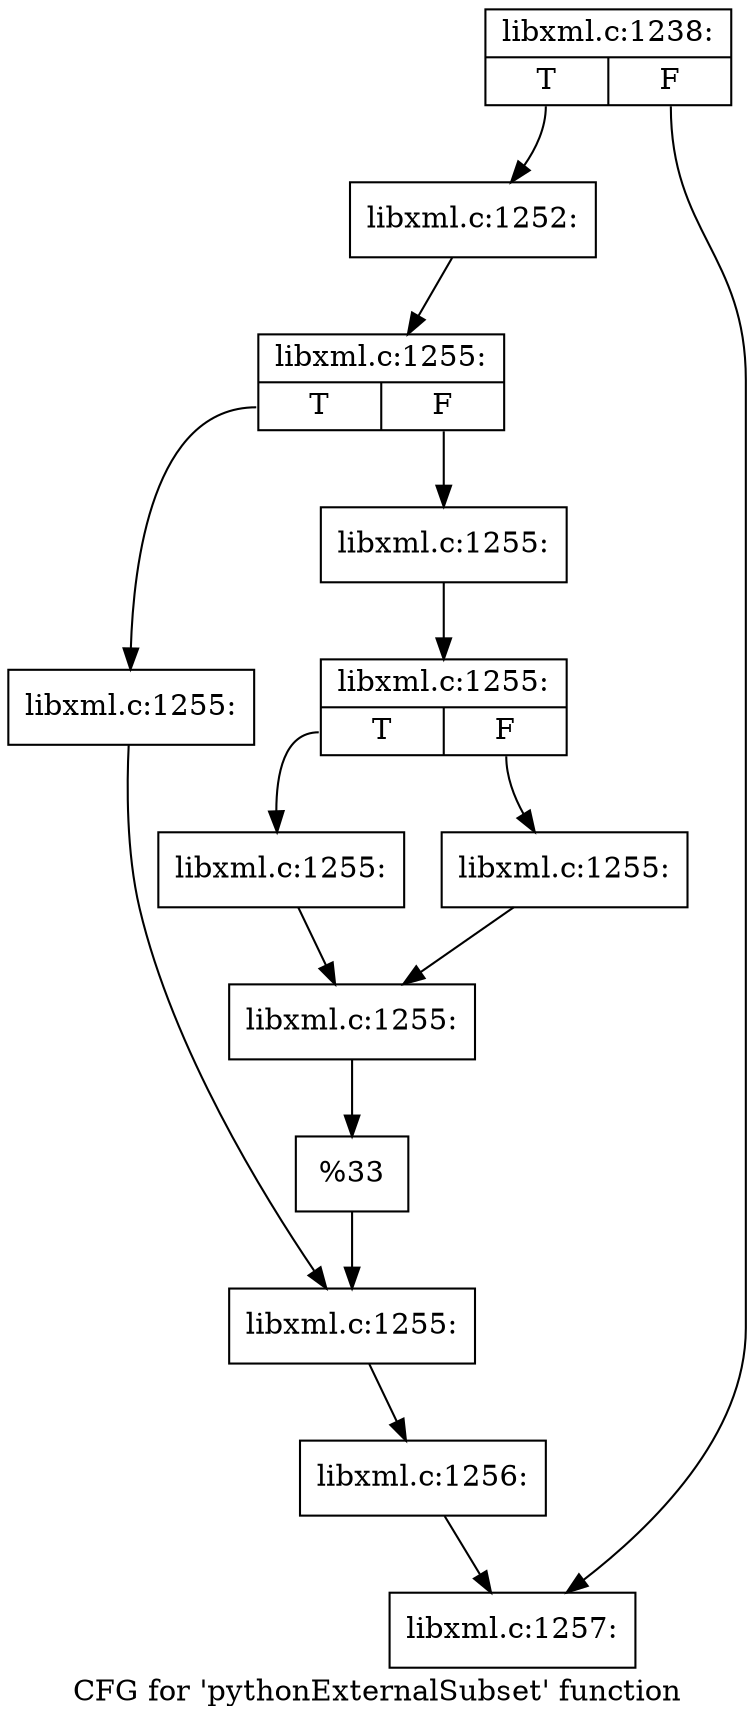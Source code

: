 digraph "CFG for 'pythonExternalSubset' function" {
	label="CFG for 'pythonExternalSubset' function";

	Node0x54a49d0 [shape=record,label="{libxml.c:1238:|{<s0>T|<s1>F}}"];
	Node0x54a49d0:s0 -> Node0x54a72f0;
	Node0x54a49d0:s1 -> Node0x54a7340;
	Node0x54a72f0 [shape=record,label="{libxml.c:1252:}"];
	Node0x54a72f0 -> Node0x54a7e20;
	Node0x54a7e20 [shape=record,label="{libxml.c:1255:|{<s0>T|<s1>F}}"];
	Node0x54a7e20:s0 -> Node0x54a80c0;
	Node0x54a7e20:s1 -> Node0x54a8160;
	Node0x54a80c0 [shape=record,label="{libxml.c:1255:}"];
	Node0x54a80c0 -> Node0x54a8110;
	Node0x54a8160 [shape=record,label="{libxml.c:1255:}"];
	Node0x54a8160 -> Node0x54a8400;
	Node0x54a8400 [shape=record,label="{libxml.c:1255:|{<s0>T|<s1>F}}"];
	Node0x54a8400:s0 -> Node0x54a85f0;
	Node0x54a8400:s1 -> Node0x54a8690;
	Node0x54a85f0 [shape=record,label="{libxml.c:1255:}"];
	Node0x54a85f0 -> Node0x54a8640;
	Node0x54a8690 [shape=record,label="{libxml.c:1255:}"];
	Node0x54a8690 -> Node0x54a8640;
	Node0x54a8640 [shape=record,label="{libxml.c:1255:}"];
	Node0x54a8640 -> Node0x54a8360;
	Node0x54a8360 [shape=record,label="{%33}"];
	Node0x54a8360 -> Node0x54a8110;
	Node0x54a8110 [shape=record,label="{libxml.c:1255:}"];
	Node0x54a8110 -> Node0x54a7d80;
	Node0x54a7d80 [shape=record,label="{libxml.c:1256:}"];
	Node0x54a7d80 -> Node0x54a7340;
	Node0x54a7340 [shape=record,label="{libxml.c:1257:}"];
}
